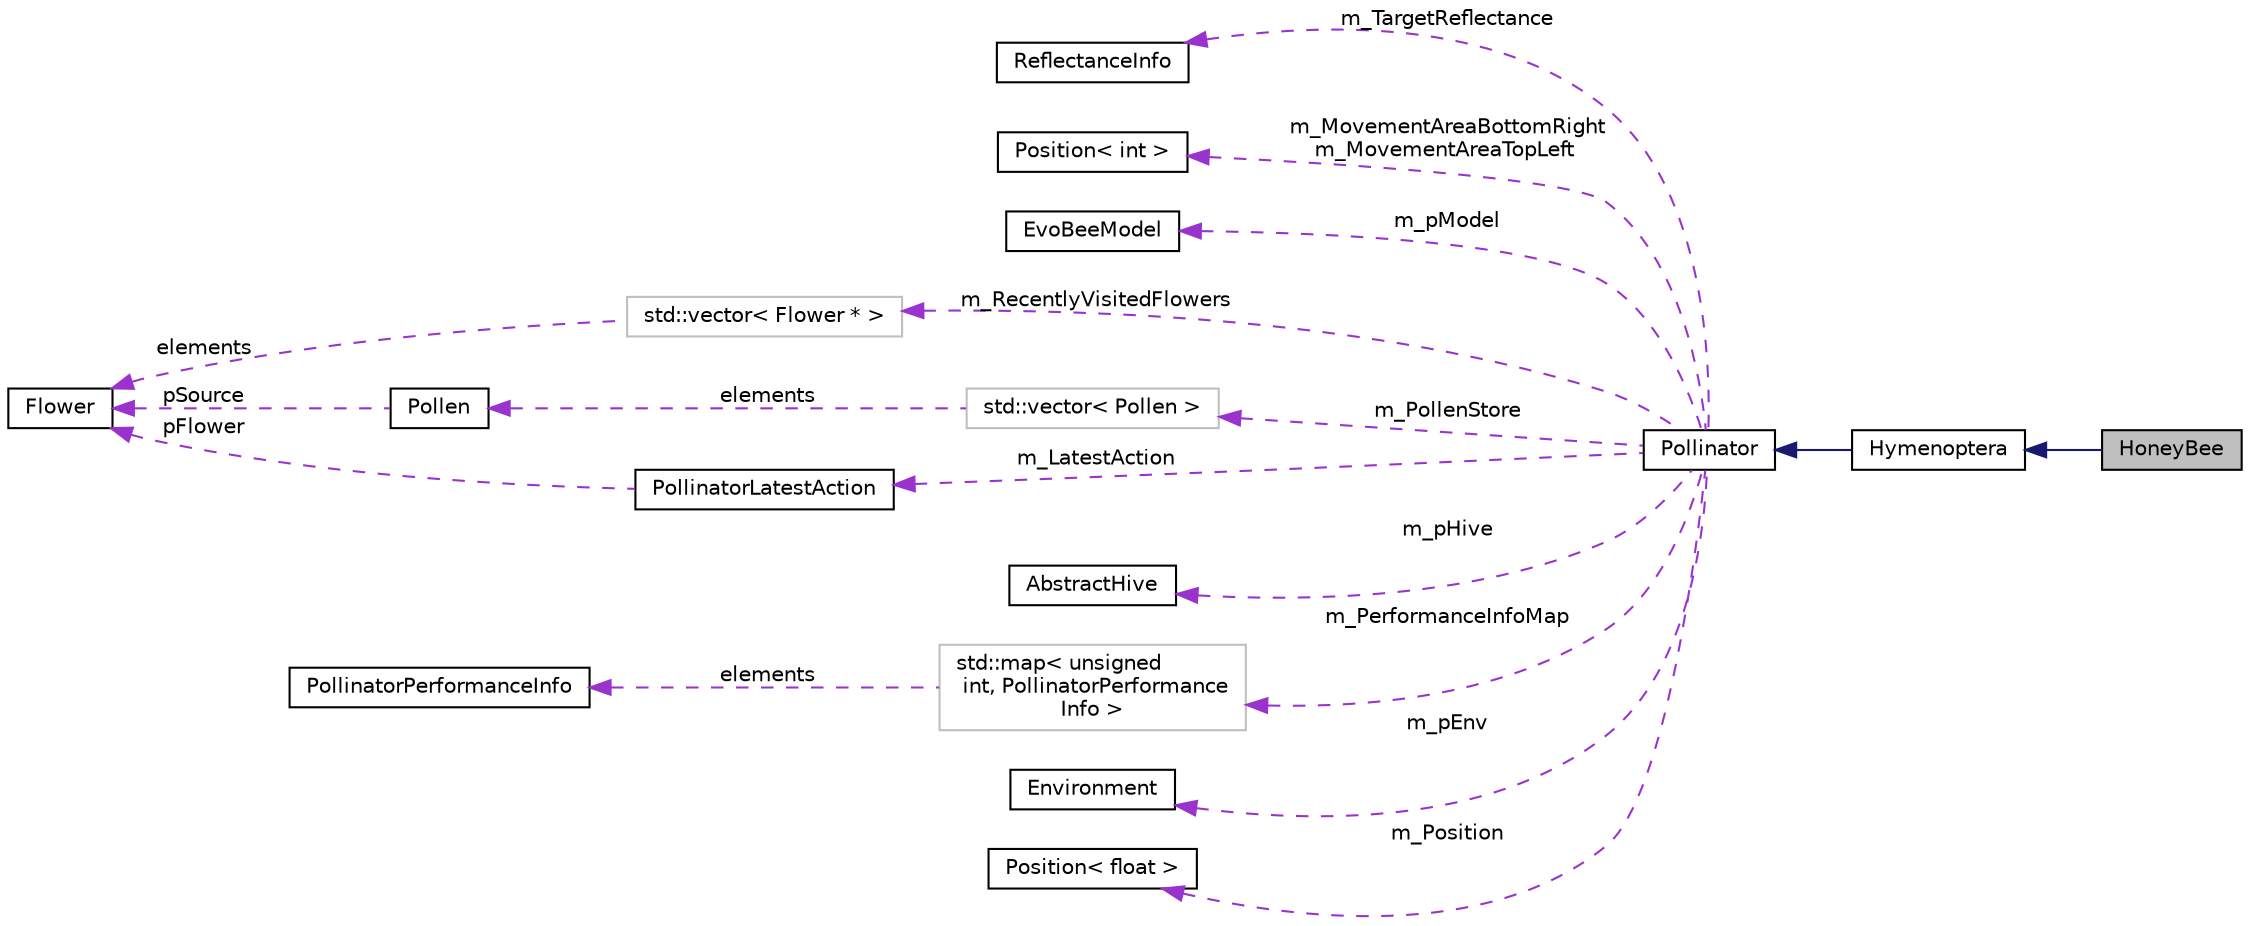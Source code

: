 digraph "HoneyBee"
{
 // LATEX_PDF_SIZE
  edge [fontname="Helvetica",fontsize="10",labelfontname="Helvetica",labelfontsize="10"];
  node [fontname="Helvetica",fontsize="10",shape=record];
  rankdir="LR";
  Node1 [label="HoneyBee",height=0.2,width=0.4,color="black", fillcolor="grey75", style="filled", fontcolor="black",tooltip=" "];
  Node2 -> Node1 [dir="back",color="midnightblue",fontsize="10",style="solid",fontname="Helvetica"];
  Node2 [label="Hymenoptera",height=0.2,width=0.4,color="black", fillcolor="white", style="filled",URL="$classHymenoptera.html",tooltip=" "];
  Node3 -> Node2 [dir="back",color="midnightblue",fontsize="10",style="solid",fontname="Helvetica"];
  Node3 [label="Pollinator",height=0.2,width=0.4,color="black", fillcolor="white", style="filled",URL="$classPollinator.html",tooltip=" "];
  Node4 -> Node3 [dir="back",color="darkorchid3",fontsize="10",style="dashed",label=" m_TargetReflectance" ,fontname="Helvetica"];
  Node4 [label="ReflectanceInfo",height=0.2,width=0.4,color="black", fillcolor="white", style="filled",URL="$classReflectanceInfo.html",tooltip=" "];
  Node5 -> Node3 [dir="back",color="darkorchid3",fontsize="10",style="dashed",label=" m_MovementAreaBottomRight\nm_MovementAreaTopLeft" ,fontname="Helvetica"];
  Node5 [label="Position\< int \>",height=0.2,width=0.4,color="black", fillcolor="white", style="filled",URL="$classPosition.html",tooltip=" "];
  Node6 -> Node3 [dir="back",color="darkorchid3",fontsize="10",style="dashed",label=" m_pModel" ,fontname="Helvetica"];
  Node6 [label="EvoBeeModel",height=0.2,width=0.4,color="black", fillcolor="white", style="filled",URL="$classEvoBeeModel.html",tooltip=" "];
  Node7 -> Node3 [dir="back",color="darkorchid3",fontsize="10",style="dashed",label=" m_RecentlyVisitedFlowers" ,fontname="Helvetica"];
  Node7 [label="std::vector\< Flower * \>",height=0.2,width=0.4,color="grey75", fillcolor="white", style="filled",tooltip=" "];
  Node8 -> Node7 [dir="back",color="darkorchid3",fontsize="10",style="dashed",label=" elements" ,fontname="Helvetica"];
  Node8 [label="Flower",height=0.2,width=0.4,color="black", fillcolor="white", style="filled",URL="$classFlower.html",tooltip=" "];
  Node9 -> Node3 [dir="back",color="darkorchid3",fontsize="10",style="dashed",label=" m_PollenStore" ,fontname="Helvetica"];
  Node9 [label="std::vector\< Pollen \>",height=0.2,width=0.4,color="grey75", fillcolor="white", style="filled",tooltip=" "];
  Node10 -> Node9 [dir="back",color="darkorchid3",fontsize="10",style="dashed",label=" elements" ,fontname="Helvetica"];
  Node10 [label="Pollen",height=0.2,width=0.4,color="black", fillcolor="white", style="filled",URL="$structPollen.html",tooltip=" "];
  Node8 -> Node10 [dir="back",color="darkorchid3",fontsize="10",style="dashed",label=" pSource" ,fontname="Helvetica"];
  Node11 -> Node3 [dir="back",color="darkorchid3",fontsize="10",style="dashed",label=" m_pHive" ,fontname="Helvetica"];
  Node11 [label="AbstractHive",height=0.2,width=0.4,color="black", fillcolor="white", style="filled",URL="$classAbstractHive.html",tooltip=" "];
  Node12 -> Node3 [dir="back",color="darkorchid3",fontsize="10",style="dashed",label=" m_PerformanceInfoMap" ,fontname="Helvetica"];
  Node12 [label="std::map\< unsigned\l int, PollinatorPerformance\lInfo \>",height=0.2,width=0.4,color="grey75", fillcolor="white", style="filled",tooltip=" "];
  Node13 -> Node12 [dir="back",color="darkorchid3",fontsize="10",style="dashed",label=" elements" ,fontname="Helvetica"];
  Node13 [label="PollinatorPerformanceInfo",height=0.2,width=0.4,color="black", fillcolor="white", style="filled",URL="$structPollinatorPerformanceInfo.html",tooltip=" "];
  Node14 -> Node3 [dir="back",color="darkorchid3",fontsize="10",style="dashed",label=" m_LatestAction" ,fontname="Helvetica"];
  Node14 [label="PollinatorLatestAction",height=0.2,width=0.4,color="black", fillcolor="white", style="filled",URL="$structPollinatorLatestAction.html",tooltip=" "];
  Node8 -> Node14 [dir="back",color="darkorchid3",fontsize="10",style="dashed",label=" pFlower" ,fontname="Helvetica"];
  Node15 -> Node3 [dir="back",color="darkorchid3",fontsize="10",style="dashed",label=" m_pEnv" ,fontname="Helvetica"];
  Node15 [label="Environment",height=0.2,width=0.4,color="black", fillcolor="white", style="filled",URL="$classEnvironment.html",tooltip=" "];
  Node16 -> Node3 [dir="back",color="darkorchid3",fontsize="10",style="dashed",label=" m_Position" ,fontname="Helvetica"];
  Node16 [label="Position\< float \>",height=0.2,width=0.4,color="black", fillcolor="white", style="filled",URL="$classPosition.html",tooltip=" "];
}
